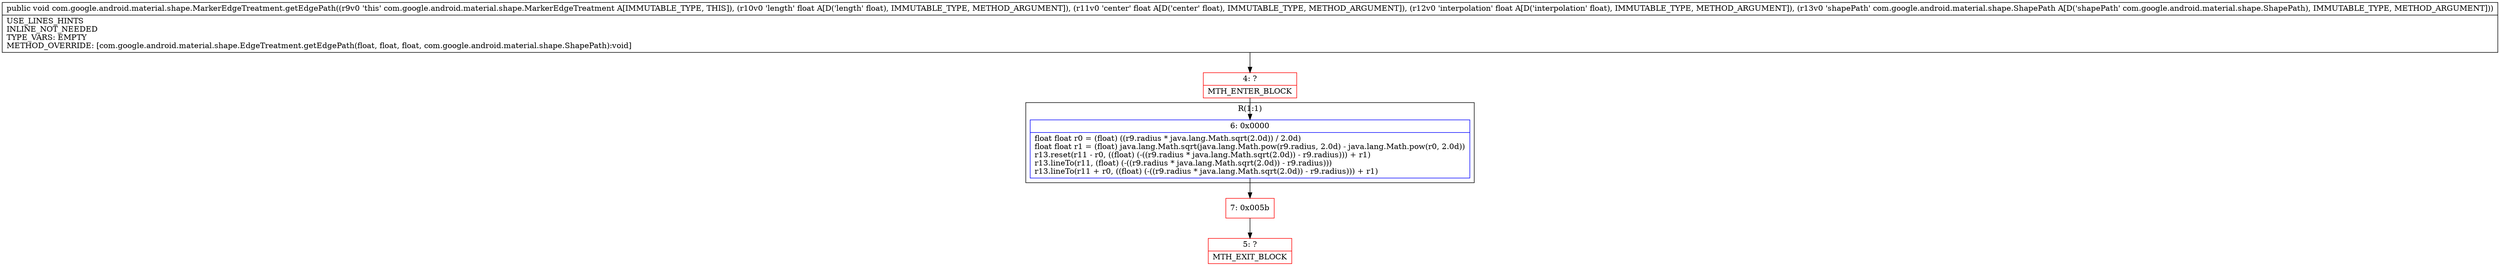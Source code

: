 digraph "CFG forcom.google.android.material.shape.MarkerEdgeTreatment.getEdgePath(FFFLcom\/google\/android\/material\/shape\/ShapePath;)V" {
subgraph cluster_Region_415974593 {
label = "R(1:1)";
node [shape=record,color=blue];
Node_6 [shape=record,label="{6\:\ 0x0000|float float r0 = (float) ((r9.radius * java.lang.Math.sqrt(2.0d)) \/ 2.0d)\lfloat float r1 = (float) java.lang.Math.sqrt(java.lang.Math.pow(r9.radius, 2.0d) \- java.lang.Math.pow(r0, 2.0d))\lr13.reset(r11 \- r0, ((float) (\-((r9.radius * java.lang.Math.sqrt(2.0d)) \- r9.radius))) + r1)\lr13.lineTo(r11, (float) (\-((r9.radius * java.lang.Math.sqrt(2.0d)) \- r9.radius)))\lr13.lineTo(r11 + r0, ((float) (\-((r9.radius * java.lang.Math.sqrt(2.0d)) \- r9.radius))) + r1)\l}"];
}
Node_4 [shape=record,color=red,label="{4\:\ ?|MTH_ENTER_BLOCK\l}"];
Node_7 [shape=record,color=red,label="{7\:\ 0x005b}"];
Node_5 [shape=record,color=red,label="{5\:\ ?|MTH_EXIT_BLOCK\l}"];
MethodNode[shape=record,label="{public void com.google.android.material.shape.MarkerEdgeTreatment.getEdgePath((r9v0 'this' com.google.android.material.shape.MarkerEdgeTreatment A[IMMUTABLE_TYPE, THIS]), (r10v0 'length' float A[D('length' float), IMMUTABLE_TYPE, METHOD_ARGUMENT]), (r11v0 'center' float A[D('center' float), IMMUTABLE_TYPE, METHOD_ARGUMENT]), (r12v0 'interpolation' float A[D('interpolation' float), IMMUTABLE_TYPE, METHOD_ARGUMENT]), (r13v0 'shapePath' com.google.android.material.shape.ShapePath A[D('shapePath' com.google.android.material.shape.ShapePath), IMMUTABLE_TYPE, METHOD_ARGUMENT]))  | USE_LINES_HINTS\lINLINE_NOT_NEEDED\lTYPE_VARS: EMPTY\lMETHOD_OVERRIDE: [com.google.android.material.shape.EdgeTreatment.getEdgePath(float, float, float, com.google.android.material.shape.ShapePath):void]\l}"];
MethodNode -> Node_4;Node_6 -> Node_7;
Node_4 -> Node_6;
Node_7 -> Node_5;
}

